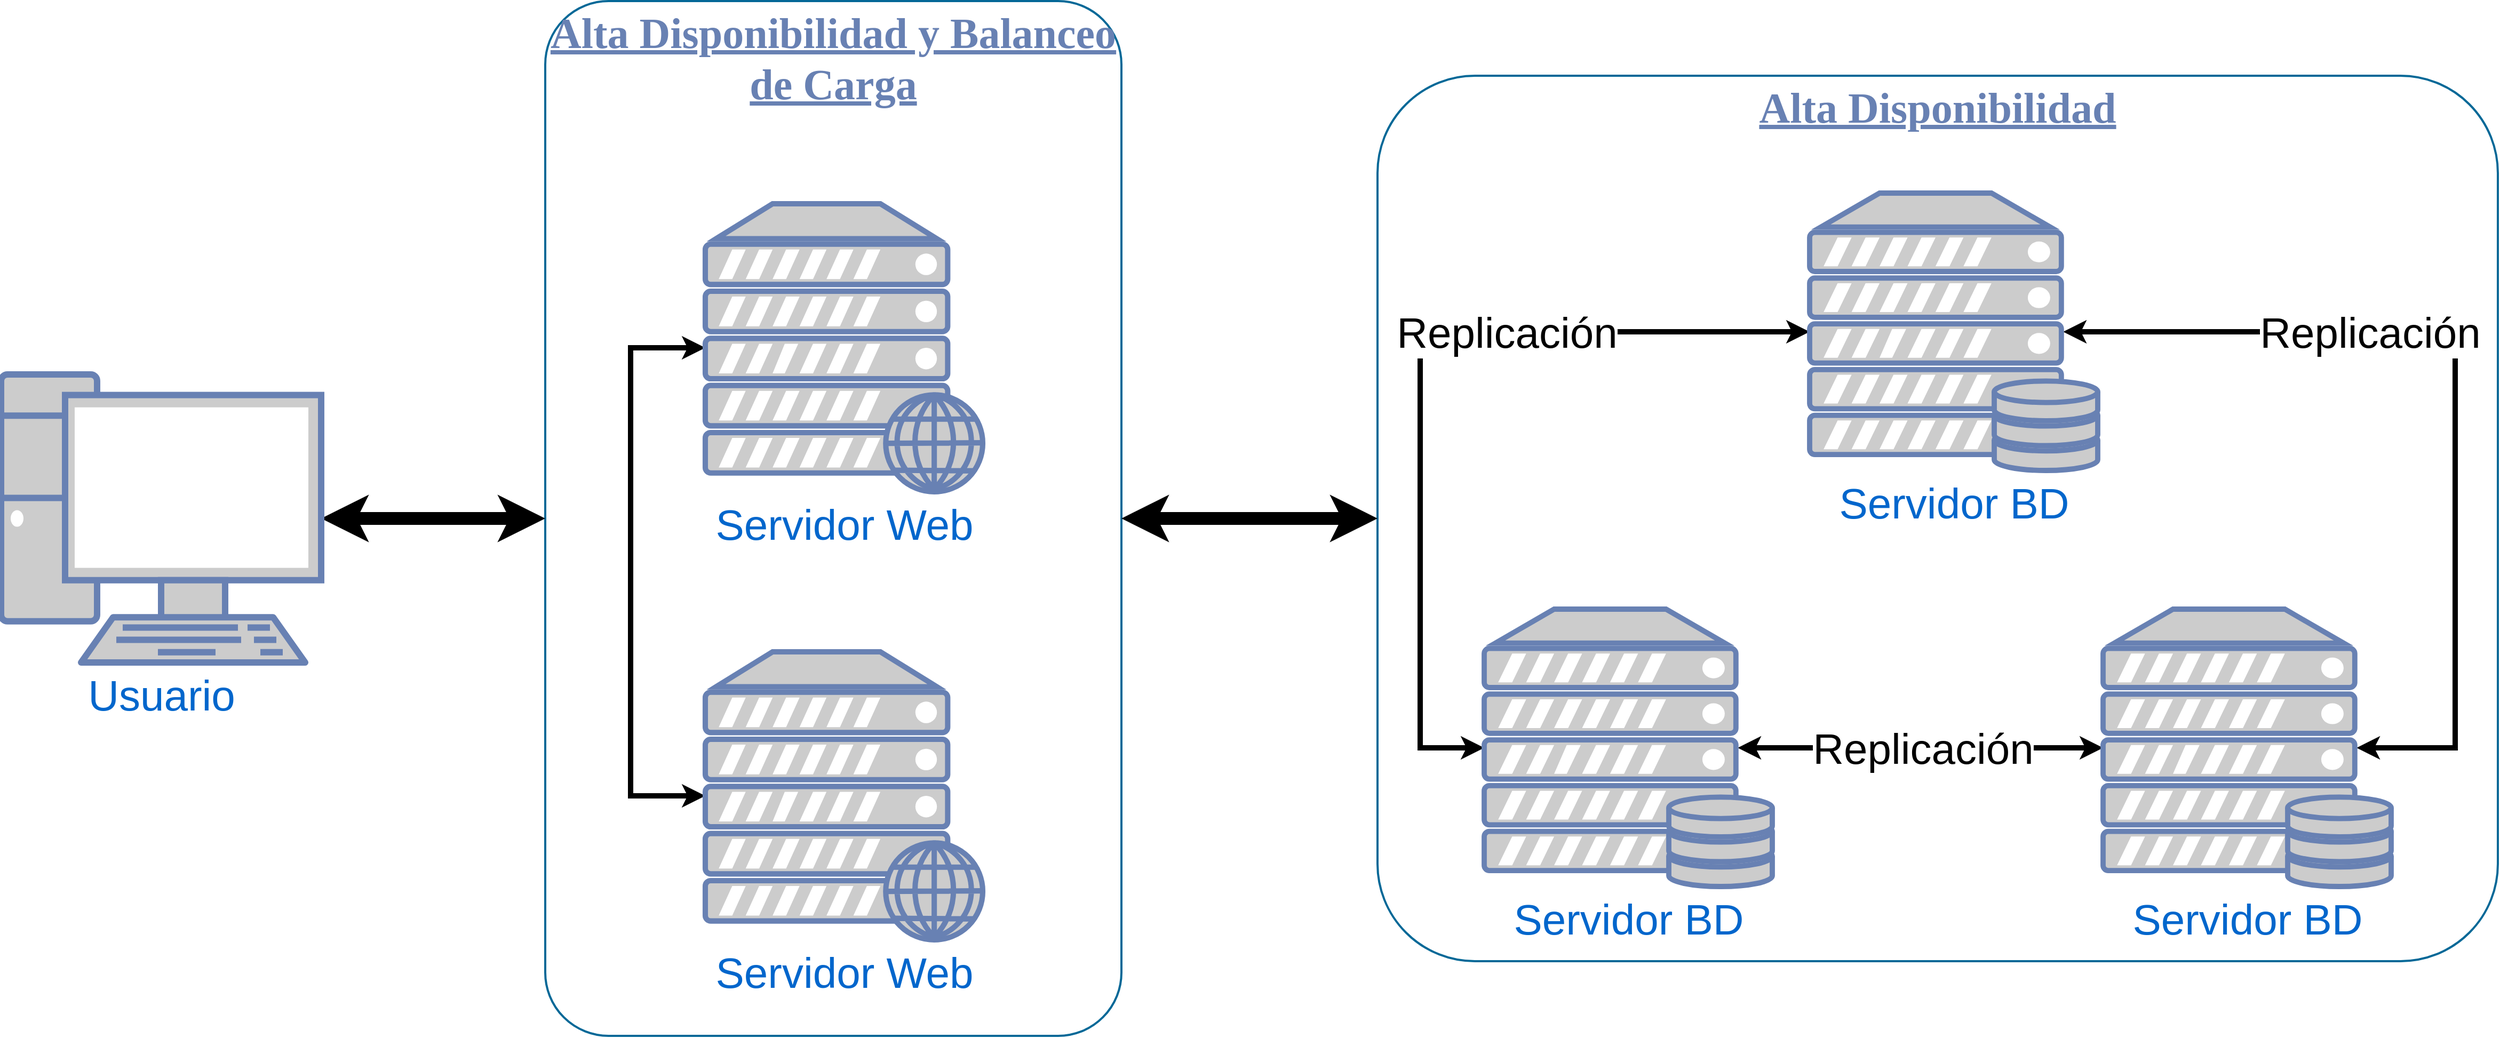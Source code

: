 <mxfile version="20.5.3" type="github">
  <diagram name="Page-1" id="bfe91b75-5d2c-26a0-9c1d-138518896778">
    <mxGraphModel dx="3964" dy="1988" grid="1" gridSize="10" guides="1" tooltips="1" connect="1" arrows="1" fold="1" page="1" pageScale="1" pageWidth="1100" pageHeight="850" background="none" math="0" shadow="0">
      <root>
        <mxCell id="0" />
        <mxCell id="1" parent="0" />
        <mxCell id="RNAvwY5ogVoFwGdkrAzX-10" value="&lt;font style=&quot;font-size: 40px;&quot;&gt;&lt;b&gt;&lt;u&gt;Alta Disponibilidad&lt;/u&gt;&lt;/b&gt;&lt;/font&gt;" style="rounded=1;whiteSpace=wrap;html=1;shadow=0;comic=0;strokeColor=#036897;strokeWidth=2;fillColor=none;fontFamily=Verdana;fontSize=28;fontColor=#6881B3;align=center;arcSize=11;verticalAlign=top;" vertex="1" parent="1">
          <mxGeometry x="1050" y="430" width="1050" height="830" as="geometry" />
        </mxCell>
        <mxCell id="7c3789c024ecab99-82" value="&lt;font style=&quot;font-size: 40px;&quot;&gt;&lt;b&gt;&lt;u&gt;Alta Disponibilidad y Balanceo de Carga&lt;/u&gt;&lt;/b&gt;&lt;/font&gt;" style="rounded=1;whiteSpace=wrap;html=1;shadow=0;comic=0;strokeColor=#036897;strokeWidth=2;fillColor=none;fontFamily=Verdana;fontSize=28;fontColor=#6881B3;align=center;arcSize=11;verticalAlign=top;" parent="1" vertex="1">
          <mxGeometry x="270" y="360" width="540" height="970" as="geometry" />
        </mxCell>
        <mxCell id="RNAvwY5ogVoFwGdkrAzX-16" style="edgeStyle=orthogonalEdgeStyle;rounded=0;orthogonalLoop=1;jettySize=auto;html=1;exitX=0.88;exitY=0.5;exitDx=0;exitDy=0;exitPerimeter=0;entryX=0.88;entryY=0.5;entryDx=0;entryDy=0;entryPerimeter=0;strokeWidth=5;fontSize=40;startArrow=classic;startFill=1;" edge="1" parent="1" source="7c3789c024ecab99-58" target="RNAvwY5ogVoFwGdkrAzX-9">
          <mxGeometry relative="1" as="geometry">
            <Array as="points">
              <mxPoint x="2060" y="670" />
              <mxPoint x="2060" y="1060" />
            </Array>
          </mxGeometry>
        </mxCell>
        <mxCell id="RNAvwY5ogVoFwGdkrAzX-18" value="Replicación" style="edgeLabel;html=1;align=center;verticalAlign=middle;resizable=0;points=[];fontSize=40;" vertex="1" connectable="0" parent="RNAvwY5ogVoFwGdkrAzX-16">
          <mxGeometry x="-0.02" y="-6" relative="1" as="geometry">
            <mxPoint x="-74" y="-49" as="offset" />
          </mxGeometry>
        </mxCell>
        <mxCell id="RNAvwY5ogVoFwGdkrAzX-22" style="edgeStyle=orthogonalEdgeStyle;rounded=0;orthogonalLoop=1;jettySize=auto;html=1;exitX=0;exitY=0.5;exitDx=0;exitDy=0;exitPerimeter=0;entryX=0;entryY=0.5;entryDx=0;entryDy=0;entryPerimeter=0;strokeWidth=5;fontSize=40;startArrow=classic;startFill=1;" edge="1" parent="1" source="7c3789c024ecab99-58" target="RNAvwY5ogVoFwGdkrAzX-8">
          <mxGeometry relative="1" as="geometry">
            <Array as="points">
              <mxPoint x="1090" y="670" />
              <mxPoint x="1090" y="1060" />
            </Array>
          </mxGeometry>
        </mxCell>
        <mxCell id="RNAvwY5ogVoFwGdkrAzX-23" value="Replicación" style="edgeLabel;html=1;align=center;verticalAlign=middle;resizable=0;points=[];fontSize=40;" vertex="1" connectable="0" parent="RNAvwY5ogVoFwGdkrAzX-22">
          <mxGeometry x="-0.463" y="10" relative="1" as="geometry">
            <mxPoint x="-65" y="-10" as="offset" />
          </mxGeometry>
        </mxCell>
        <mxCell id="7c3789c024ecab99-58" value="&lt;font style=&quot;font-size: 40px;&quot;&gt;Servidor BD&lt;/font&gt;" style="fontColor=#0066CC;verticalAlign=top;verticalLabelPosition=bottom;labelPosition=center;align=center;html=1;fillColor=#CCCCCC;strokeColor=#6881B3;gradientColor=none;gradientDirection=north;strokeWidth=2;shape=mxgraph.networks.server_storage;rounded=0;shadow=0;comic=0;" parent="1" vertex="1">
          <mxGeometry x="1455" y="540" width="270" height="260" as="geometry" />
        </mxCell>
        <mxCell id="RNAvwY5ogVoFwGdkrAzX-12" value="" style="edgeStyle=orthogonalEdgeStyle;rounded=0;orthogonalLoop=1;jettySize=auto;html=1;fontSize=40;entryX=1;entryY=0.5;entryDx=0;entryDy=0;strokeWidth=12;entryPerimeter=0;exitX=0;exitY=0.5;exitDx=0;exitDy=0;startArrow=classic;startFill=1;" edge="1" parent="1" source="7c3789c024ecab99-82" target="7c3789c024ecab99-61">
          <mxGeometry relative="1" as="geometry">
            <mxPoint x="520" y="670" as="sourcePoint" />
            <mxPoint x="530" y="875" as="targetPoint" />
          </mxGeometry>
        </mxCell>
        <mxCell id="7c3789c024ecab99-61" value="&lt;font style=&quot;font-size: 40px;&quot;&gt;Usuario&lt;/font&gt;" style="fontColor=#0066CC;verticalAlign=top;verticalLabelPosition=bottom;labelPosition=center;align=center;html=1;fillColor=#CCCCCC;strokeColor=#6881B3;gradientColor=none;gradientDirection=north;strokeWidth=2;shape=mxgraph.networks.pc;rounded=0;shadow=0;comic=0;" parent="1" vertex="1">
          <mxGeometry x="-240" y="710" width="300" height="270" as="geometry" />
        </mxCell>
        <mxCell id="RNAvwY5ogVoFwGdkrAzX-14" style="edgeStyle=orthogonalEdgeStyle;rounded=0;orthogonalLoop=1;jettySize=auto;html=1;exitX=0;exitY=0.5;exitDx=0;exitDy=0;exitPerimeter=0;entryX=0;entryY=0.5;entryDx=0;entryDy=0;entryPerimeter=0;strokeWidth=5;fontSize=40;startArrow=classic;startFill=1;" edge="1" parent="1" source="RNAvwY5ogVoFwGdkrAzX-3" target="RNAvwY5ogVoFwGdkrAzX-6">
          <mxGeometry relative="1" as="geometry">
            <Array as="points">
              <mxPoint x="350" y="685" />
              <mxPoint x="350" y="1105" />
            </Array>
          </mxGeometry>
        </mxCell>
        <mxCell id="RNAvwY5ogVoFwGdkrAzX-3" value="Servidor Web" style="fontColor=#0066CC;verticalAlign=top;verticalLabelPosition=bottom;labelPosition=center;align=center;html=1;outlineConnect=0;fillColor=#CCCCCC;strokeColor=#6881B3;gradientColor=none;gradientDirection=north;strokeWidth=2;shape=mxgraph.networks.web_server;fontSize=40;" vertex="1" parent="1">
          <mxGeometry x="420" y="550" width="260" height="270" as="geometry" />
        </mxCell>
        <mxCell id="RNAvwY5ogVoFwGdkrAzX-6" value="Servidor Web" style="fontColor=#0066CC;verticalAlign=top;verticalLabelPosition=bottom;labelPosition=center;align=center;html=1;outlineConnect=0;fillColor=#CCCCCC;strokeColor=#6881B3;gradientColor=none;gradientDirection=north;strokeWidth=2;shape=mxgraph.networks.web_server;fontSize=40;" vertex="1" parent="1">
          <mxGeometry x="420" y="970" width="260" height="270" as="geometry" />
        </mxCell>
        <mxCell id="RNAvwY5ogVoFwGdkrAzX-17" style="edgeStyle=orthogonalEdgeStyle;rounded=0;orthogonalLoop=1;jettySize=auto;html=1;exitX=0.88;exitY=0.5;exitDx=0;exitDy=0;exitPerimeter=0;entryX=0;entryY=0.5;entryDx=0;entryDy=0;entryPerimeter=0;strokeWidth=5;fontSize=40;startArrow=classic;startFill=1;" edge="1" parent="1" source="RNAvwY5ogVoFwGdkrAzX-8" target="RNAvwY5ogVoFwGdkrAzX-9">
          <mxGeometry relative="1" as="geometry" />
        </mxCell>
        <mxCell id="RNAvwY5ogVoFwGdkrAzX-20" value="Replicación" style="edgeLabel;html=1;align=center;verticalAlign=middle;resizable=0;points=[];fontSize=40;" vertex="1" connectable="0" parent="RNAvwY5ogVoFwGdkrAzX-17">
          <mxGeometry x="-0.103" y="-8" relative="1" as="geometry">
            <mxPoint x="20" y="-8" as="offset" />
          </mxGeometry>
        </mxCell>
        <mxCell id="RNAvwY5ogVoFwGdkrAzX-8" value="&lt;font style=&quot;font-size: 40px;&quot;&gt;Servidor BD&lt;/font&gt;" style="fontColor=#0066CC;verticalAlign=top;verticalLabelPosition=bottom;labelPosition=center;align=center;html=1;fillColor=#CCCCCC;strokeColor=#6881B3;gradientColor=none;gradientDirection=north;strokeWidth=2;shape=mxgraph.networks.server_storage;rounded=0;shadow=0;comic=0;" vertex="1" parent="1">
          <mxGeometry x="1150" y="930" width="270" height="260" as="geometry" />
        </mxCell>
        <mxCell id="RNAvwY5ogVoFwGdkrAzX-9" value="&lt;font style=&quot;font-size: 40px;&quot;&gt;Servidor BD&lt;/font&gt;" style="fontColor=#0066CC;verticalAlign=top;verticalLabelPosition=bottom;labelPosition=center;align=center;html=1;fillColor=#CCCCCC;strokeColor=#6881B3;gradientColor=none;gradientDirection=north;strokeWidth=2;shape=mxgraph.networks.server_storage;rounded=0;shadow=0;comic=0;" vertex="1" parent="1">
          <mxGeometry x="1730" y="930" width="270" height="260" as="geometry" />
        </mxCell>
        <mxCell id="RNAvwY5ogVoFwGdkrAzX-13" value="" style="edgeStyle=orthogonalEdgeStyle;rounded=0;orthogonalLoop=1;jettySize=auto;html=1;fontSize=40;entryX=1;entryY=0.5;entryDx=0;entryDy=0;strokeWidth=12;exitX=0;exitY=0.5;exitDx=0;exitDy=0;startArrow=classic;startFill=1;" edge="1" parent="1" source="RNAvwY5ogVoFwGdkrAzX-10" target="7c3789c024ecab99-82">
          <mxGeometry relative="1" as="geometry">
            <mxPoint x="650" y="855" as="sourcePoint" />
            <mxPoint x="410" y="855" as="targetPoint" />
          </mxGeometry>
        </mxCell>
      </root>
    </mxGraphModel>
  </diagram>
</mxfile>
